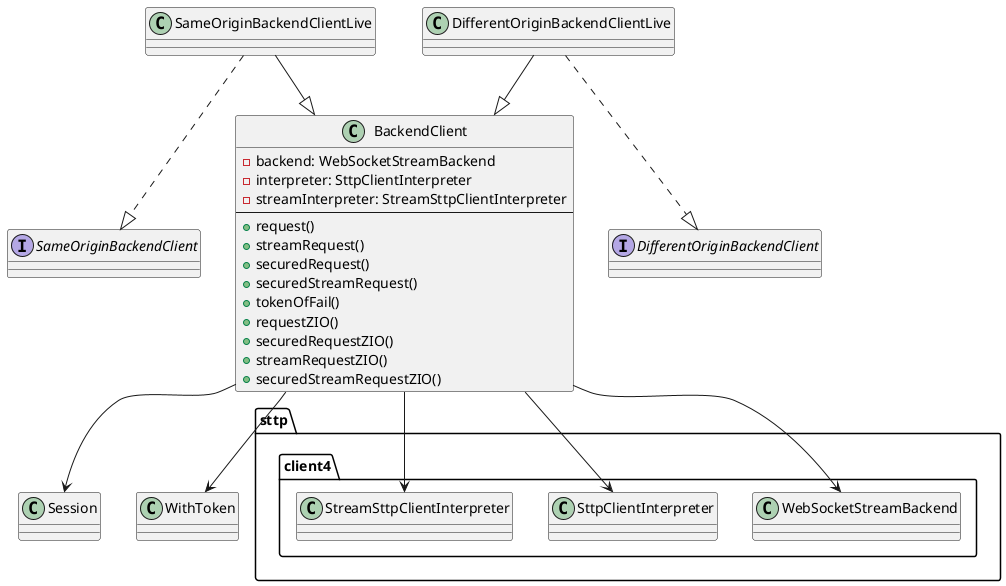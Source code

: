 @startuml "architecture"

class BackendClient {
  - backend: WebSocketStreamBackend
  - interpreter: SttpClientInterpreter
  - streamInterpreter: StreamSttpClientInterpreter
  --
  +request()
  +streamRequest()
  +securedRequest()
  +securedStreamRequest()
  +tokenOfFail()
  +requestZIO()
  +securedRequestZIO()
  +streamRequestZIO()
  +securedStreamRequestZIO()
}


class Session



package "sttp.client4" {
  class WebSocketStreamBackend
  class SttpClientInterpreter
  class StreamSttpClientInterpreter
}


class WithToken


' Relationships

BackendClient --> WebSocketStreamBackend
BackendClient --> SttpClientInterpreter
BackendClient --> StreamSttpClientInterpreter
BackendClient --> Session
BackendClient --> WithToken

interface SameOriginBackendClient

class SameOriginBackendClientLive

SameOriginBackendClientLive --|> BackendClient
SameOriginBackendClientLive ..|> SameOriginBackendClient

interface DifferentOriginBackendClient

class DifferentOriginBackendClientLive

DifferentOriginBackendClientLive --|> BackendClient
DifferentOriginBackendClientLive ..|> DifferentOriginBackendClient

@enduml